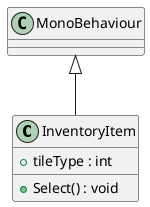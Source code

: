 @startuml
class InventoryItem {
    + tileType : int
    + Select() : void
}
MonoBehaviour <|-- InventoryItem
@enduml
